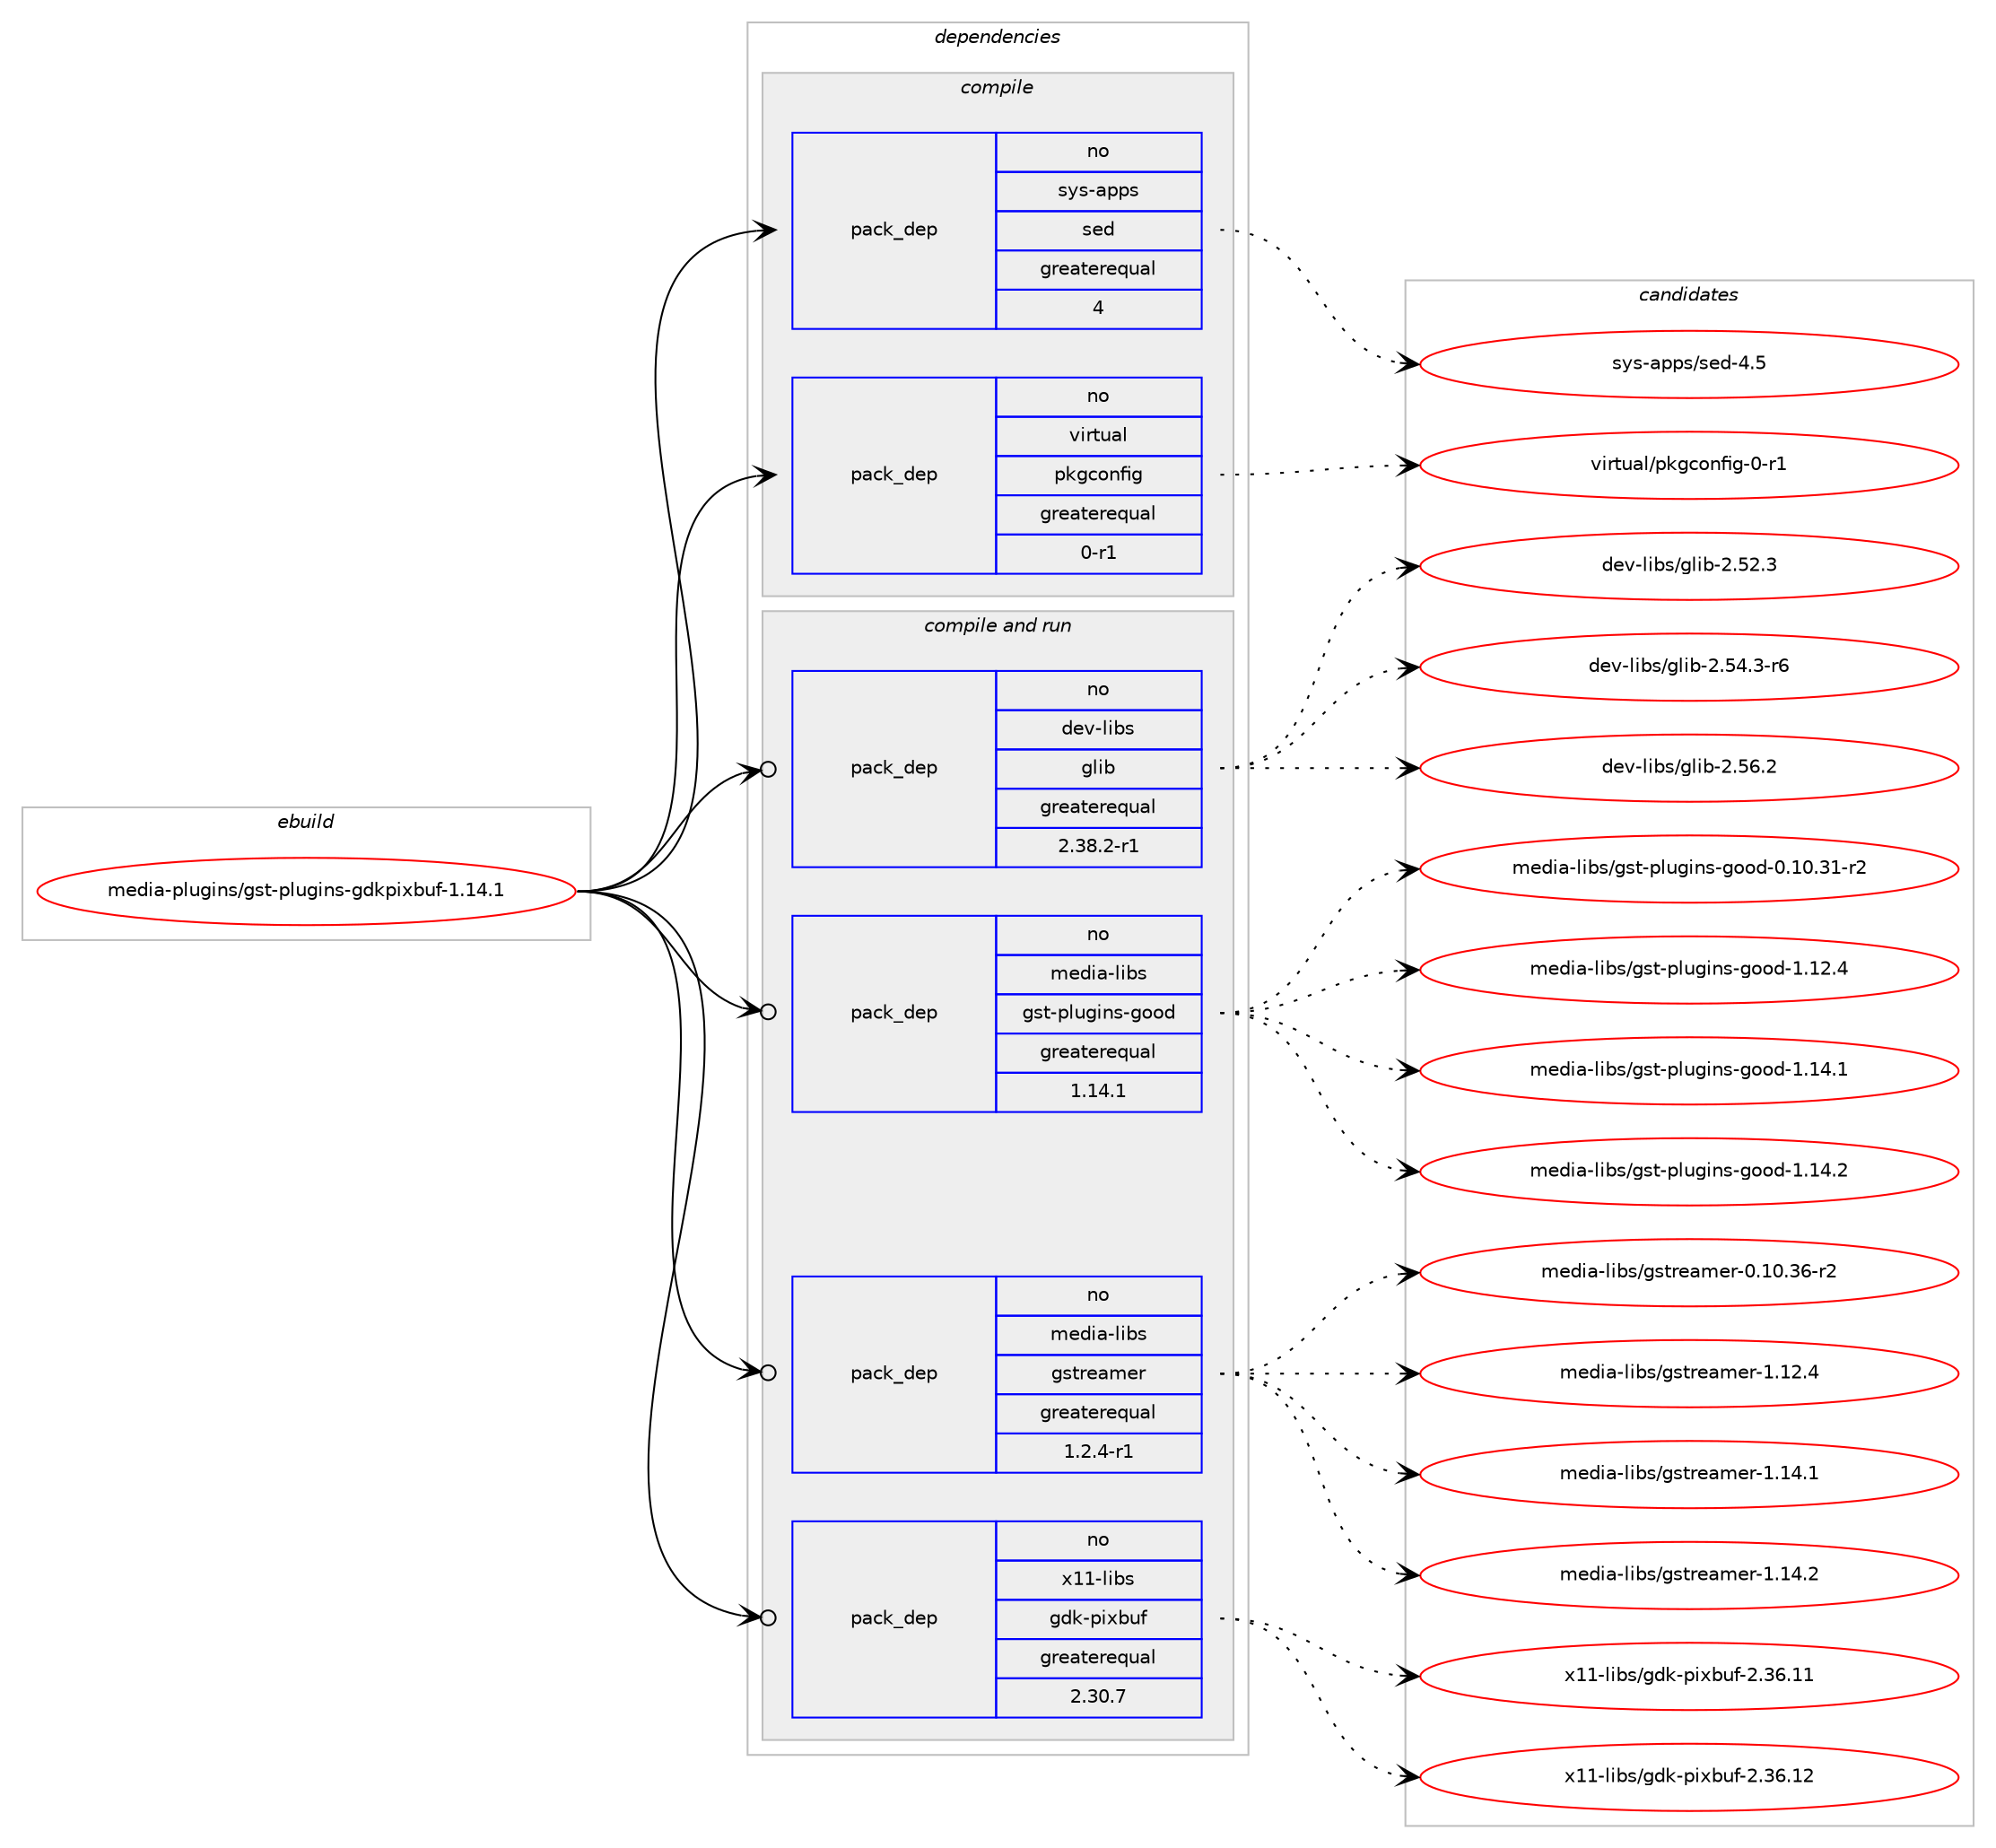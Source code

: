 digraph prolog {

# *************
# Graph options
# *************

newrank=true;
concentrate=true;
compound=true;
graph [rankdir=LR,fontname=Helvetica,fontsize=10,ranksep=1.5];#, ranksep=2.5, nodesep=0.2];
edge  [arrowhead=vee];
node  [fontname=Helvetica,fontsize=10];

# **********
# The ebuild
# **********

subgraph cluster_leftcol {
color=gray;
rank=same;
label=<<i>ebuild</i>>;
id [label="media-plugins/gst-plugins-gdkpixbuf-1.14.1", color=red, width=4, href="../media-plugins/gst-plugins-gdkpixbuf-1.14.1.svg"];
}

# ****************
# The dependencies
# ****************

subgraph cluster_midcol {
color=gray;
label=<<i>dependencies</i>>;
subgraph cluster_compile {
fillcolor="#eeeeee";
style=filled;
label=<<i>compile</i>>;
subgraph pack7764 {
dependency11437 [label=<<TABLE BORDER="0" CELLBORDER="1" CELLSPACING="0" CELLPADDING="4" WIDTH="220"><TR><TD ROWSPAN="6" CELLPADDING="30">pack_dep</TD></TR><TR><TD WIDTH="110">no</TD></TR><TR><TD>sys-apps</TD></TR><TR><TD>sed</TD></TR><TR><TD>greaterequal</TD></TR><TR><TD>4</TD></TR></TABLE>>, shape=none, color=blue];
}
id:e -> dependency11437:w [weight=20,style="solid",arrowhead="vee"];
subgraph pack7765 {
dependency11438 [label=<<TABLE BORDER="0" CELLBORDER="1" CELLSPACING="0" CELLPADDING="4" WIDTH="220"><TR><TD ROWSPAN="6" CELLPADDING="30">pack_dep</TD></TR><TR><TD WIDTH="110">no</TD></TR><TR><TD>virtual</TD></TR><TR><TD>pkgconfig</TD></TR><TR><TD>greaterequal</TD></TR><TR><TD>0-r1</TD></TR></TABLE>>, shape=none, color=blue];
}
id:e -> dependency11438:w [weight=20,style="solid",arrowhead="vee"];
}
subgraph cluster_compileandrun {
fillcolor="#eeeeee";
style=filled;
label=<<i>compile and run</i>>;
subgraph pack7766 {
dependency11439 [label=<<TABLE BORDER="0" CELLBORDER="1" CELLSPACING="0" CELLPADDING="4" WIDTH="220"><TR><TD ROWSPAN="6" CELLPADDING="30">pack_dep</TD></TR><TR><TD WIDTH="110">no</TD></TR><TR><TD>dev-libs</TD></TR><TR><TD>glib</TD></TR><TR><TD>greaterequal</TD></TR><TR><TD>2.38.2-r1</TD></TR></TABLE>>, shape=none, color=blue];
}
id:e -> dependency11439:w [weight=20,style="solid",arrowhead="odotvee"];
subgraph pack7767 {
dependency11440 [label=<<TABLE BORDER="0" CELLBORDER="1" CELLSPACING="0" CELLPADDING="4" WIDTH="220"><TR><TD ROWSPAN="6" CELLPADDING="30">pack_dep</TD></TR><TR><TD WIDTH="110">no</TD></TR><TR><TD>media-libs</TD></TR><TR><TD>gst-plugins-good</TD></TR><TR><TD>greaterequal</TD></TR><TR><TD>1.14.1</TD></TR></TABLE>>, shape=none, color=blue];
}
id:e -> dependency11440:w [weight=20,style="solid",arrowhead="odotvee"];
subgraph pack7768 {
dependency11441 [label=<<TABLE BORDER="0" CELLBORDER="1" CELLSPACING="0" CELLPADDING="4" WIDTH="220"><TR><TD ROWSPAN="6" CELLPADDING="30">pack_dep</TD></TR><TR><TD WIDTH="110">no</TD></TR><TR><TD>media-libs</TD></TR><TR><TD>gstreamer</TD></TR><TR><TD>greaterequal</TD></TR><TR><TD>1.2.4-r1</TD></TR></TABLE>>, shape=none, color=blue];
}
id:e -> dependency11441:w [weight=20,style="solid",arrowhead="odotvee"];
subgraph pack7769 {
dependency11442 [label=<<TABLE BORDER="0" CELLBORDER="1" CELLSPACING="0" CELLPADDING="4" WIDTH="220"><TR><TD ROWSPAN="6" CELLPADDING="30">pack_dep</TD></TR><TR><TD WIDTH="110">no</TD></TR><TR><TD>x11-libs</TD></TR><TR><TD>gdk-pixbuf</TD></TR><TR><TD>greaterequal</TD></TR><TR><TD>2.30.7</TD></TR></TABLE>>, shape=none, color=blue];
}
id:e -> dependency11442:w [weight=20,style="solid",arrowhead="odotvee"];
}
subgraph cluster_run {
fillcolor="#eeeeee";
style=filled;
label=<<i>run</i>>;
}
}

# **************
# The candidates
# **************

subgraph cluster_choices {
rank=same;
color=gray;
label=<<i>candidates</i>>;

subgraph choice7764 {
color=black;
nodesep=1;
choice11512111545971121121154711510110045524653 [label="sys-apps/sed-4.5", color=red, width=4,href="../sys-apps/sed-4.5.svg"];
dependency11437:e -> choice11512111545971121121154711510110045524653:w [style=dotted,weight="100"];
}
subgraph choice7765 {
color=black;
nodesep=1;
choice11810511411611797108471121071039911111010210510345484511449 [label="virtual/pkgconfig-0-r1", color=red, width=4,href="../virtual/pkgconfig-0-r1.svg"];
dependency11438:e -> choice11810511411611797108471121071039911111010210510345484511449:w [style=dotted,weight="100"];
}
subgraph choice7766 {
color=black;
nodesep=1;
choice1001011184510810598115471031081059845504653504651 [label="dev-libs/glib-2.52.3", color=red, width=4,href="../dev-libs/glib-2.52.3.svg"];
choice10010111845108105981154710310810598455046535246514511454 [label="dev-libs/glib-2.54.3-r6", color=red, width=4,href="../dev-libs/glib-2.54.3-r6.svg"];
choice1001011184510810598115471031081059845504653544650 [label="dev-libs/glib-2.56.2", color=red, width=4,href="../dev-libs/glib-2.56.2.svg"];
dependency11439:e -> choice1001011184510810598115471031081059845504653504651:w [style=dotted,weight="100"];
dependency11439:e -> choice10010111845108105981154710310810598455046535246514511454:w [style=dotted,weight="100"];
dependency11439:e -> choice1001011184510810598115471031081059845504653544650:w [style=dotted,weight="100"];
}
subgraph choice7767 {
color=black;
nodesep=1;
choice10910110010597451081059811547103115116451121081171031051101154510311111110045484649484651494511450 [label="media-libs/gst-plugins-good-0.10.31-r2", color=red, width=4,href="../media-libs/gst-plugins-good-0.10.31-r2.svg"];
choice10910110010597451081059811547103115116451121081171031051101154510311111110045494649504652 [label="media-libs/gst-plugins-good-1.12.4", color=red, width=4,href="../media-libs/gst-plugins-good-1.12.4.svg"];
choice10910110010597451081059811547103115116451121081171031051101154510311111110045494649524649 [label="media-libs/gst-plugins-good-1.14.1", color=red, width=4,href="../media-libs/gst-plugins-good-1.14.1.svg"];
choice10910110010597451081059811547103115116451121081171031051101154510311111110045494649524650 [label="media-libs/gst-plugins-good-1.14.2", color=red, width=4,href="../media-libs/gst-plugins-good-1.14.2.svg"];
dependency11440:e -> choice10910110010597451081059811547103115116451121081171031051101154510311111110045484649484651494511450:w [style=dotted,weight="100"];
dependency11440:e -> choice10910110010597451081059811547103115116451121081171031051101154510311111110045494649504652:w [style=dotted,weight="100"];
dependency11440:e -> choice10910110010597451081059811547103115116451121081171031051101154510311111110045494649524649:w [style=dotted,weight="100"];
dependency11440:e -> choice10910110010597451081059811547103115116451121081171031051101154510311111110045494649524650:w [style=dotted,weight="100"];
}
subgraph choice7768 {
color=black;
nodesep=1;
choice109101100105974510810598115471031151161141019710910111445484649484651544511450 [label="media-libs/gstreamer-0.10.36-r2", color=red, width=4,href="../media-libs/gstreamer-0.10.36-r2.svg"];
choice109101100105974510810598115471031151161141019710910111445494649504652 [label="media-libs/gstreamer-1.12.4", color=red, width=4,href="../media-libs/gstreamer-1.12.4.svg"];
choice109101100105974510810598115471031151161141019710910111445494649524649 [label="media-libs/gstreamer-1.14.1", color=red, width=4,href="../media-libs/gstreamer-1.14.1.svg"];
choice109101100105974510810598115471031151161141019710910111445494649524650 [label="media-libs/gstreamer-1.14.2", color=red, width=4,href="../media-libs/gstreamer-1.14.2.svg"];
dependency11441:e -> choice109101100105974510810598115471031151161141019710910111445484649484651544511450:w [style=dotted,weight="100"];
dependency11441:e -> choice109101100105974510810598115471031151161141019710910111445494649504652:w [style=dotted,weight="100"];
dependency11441:e -> choice109101100105974510810598115471031151161141019710910111445494649524649:w [style=dotted,weight="100"];
dependency11441:e -> choice109101100105974510810598115471031151161141019710910111445494649524650:w [style=dotted,weight="100"];
}
subgraph choice7769 {
color=black;
nodesep=1;
choice120494945108105981154710310010745112105120981171024550465154464949 [label="x11-libs/gdk-pixbuf-2.36.11", color=red, width=4,href="../x11-libs/gdk-pixbuf-2.36.11.svg"];
choice120494945108105981154710310010745112105120981171024550465154464950 [label="x11-libs/gdk-pixbuf-2.36.12", color=red, width=4,href="../x11-libs/gdk-pixbuf-2.36.12.svg"];
dependency11442:e -> choice120494945108105981154710310010745112105120981171024550465154464949:w [style=dotted,weight="100"];
dependency11442:e -> choice120494945108105981154710310010745112105120981171024550465154464950:w [style=dotted,weight="100"];
}
}

}

